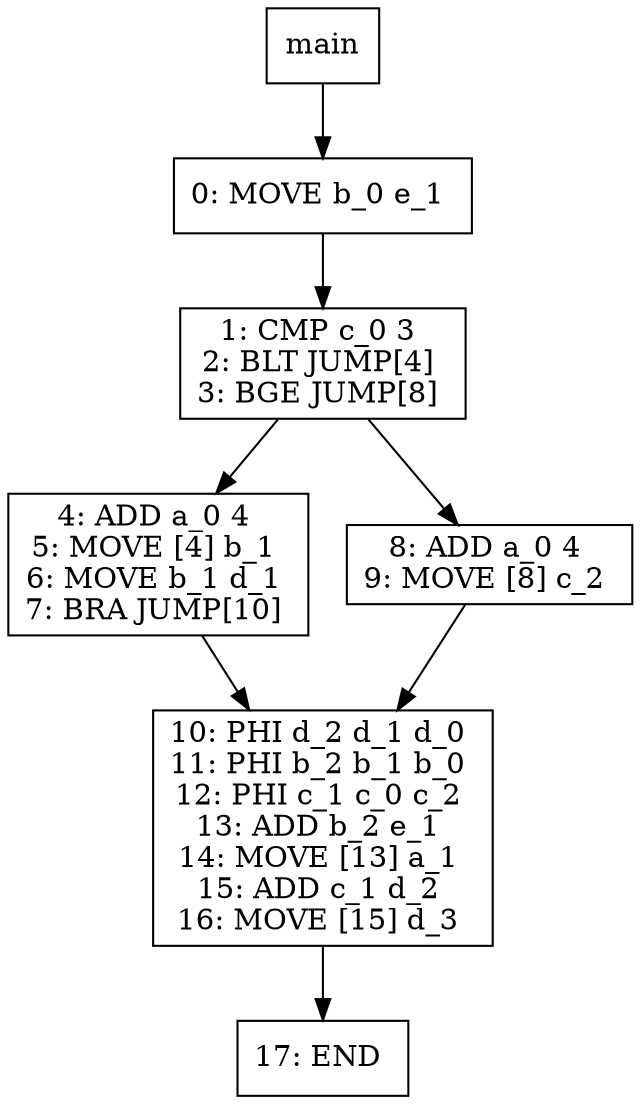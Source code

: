 digraph test028 {
node [shape=box]
1[label="main"]
1 -> 3
3[label="0: MOVE b_0 e_1 
"]
3 -> 4
4[label="1: CMP c_0 3 
2: BLT JUMP[4] 
3: BGE JUMP[8] 
"]
4 -> 6
6[label="4: ADD a_0 4 
5: MOVE [4] b_1 
6: MOVE b_1 d_1 
7: BRA JUMP[10] 
"]
6 -> 5
5[label="10: PHI d_2 d_1 d_0 
11: PHI b_2 b_1 b_0 
12: PHI c_1 c_0 c_2 
13: ADD b_2 e_1 
14: MOVE [13] a_1 
15: ADD c_1 d_2 
16: MOVE [15] d_3 
"]
5 -> 11
11[label="17: END 
"]
4 -> 8
8[label="8: ADD a_0 4 
9: MOVE [8] c_2 
"]
8 -> 5
}
